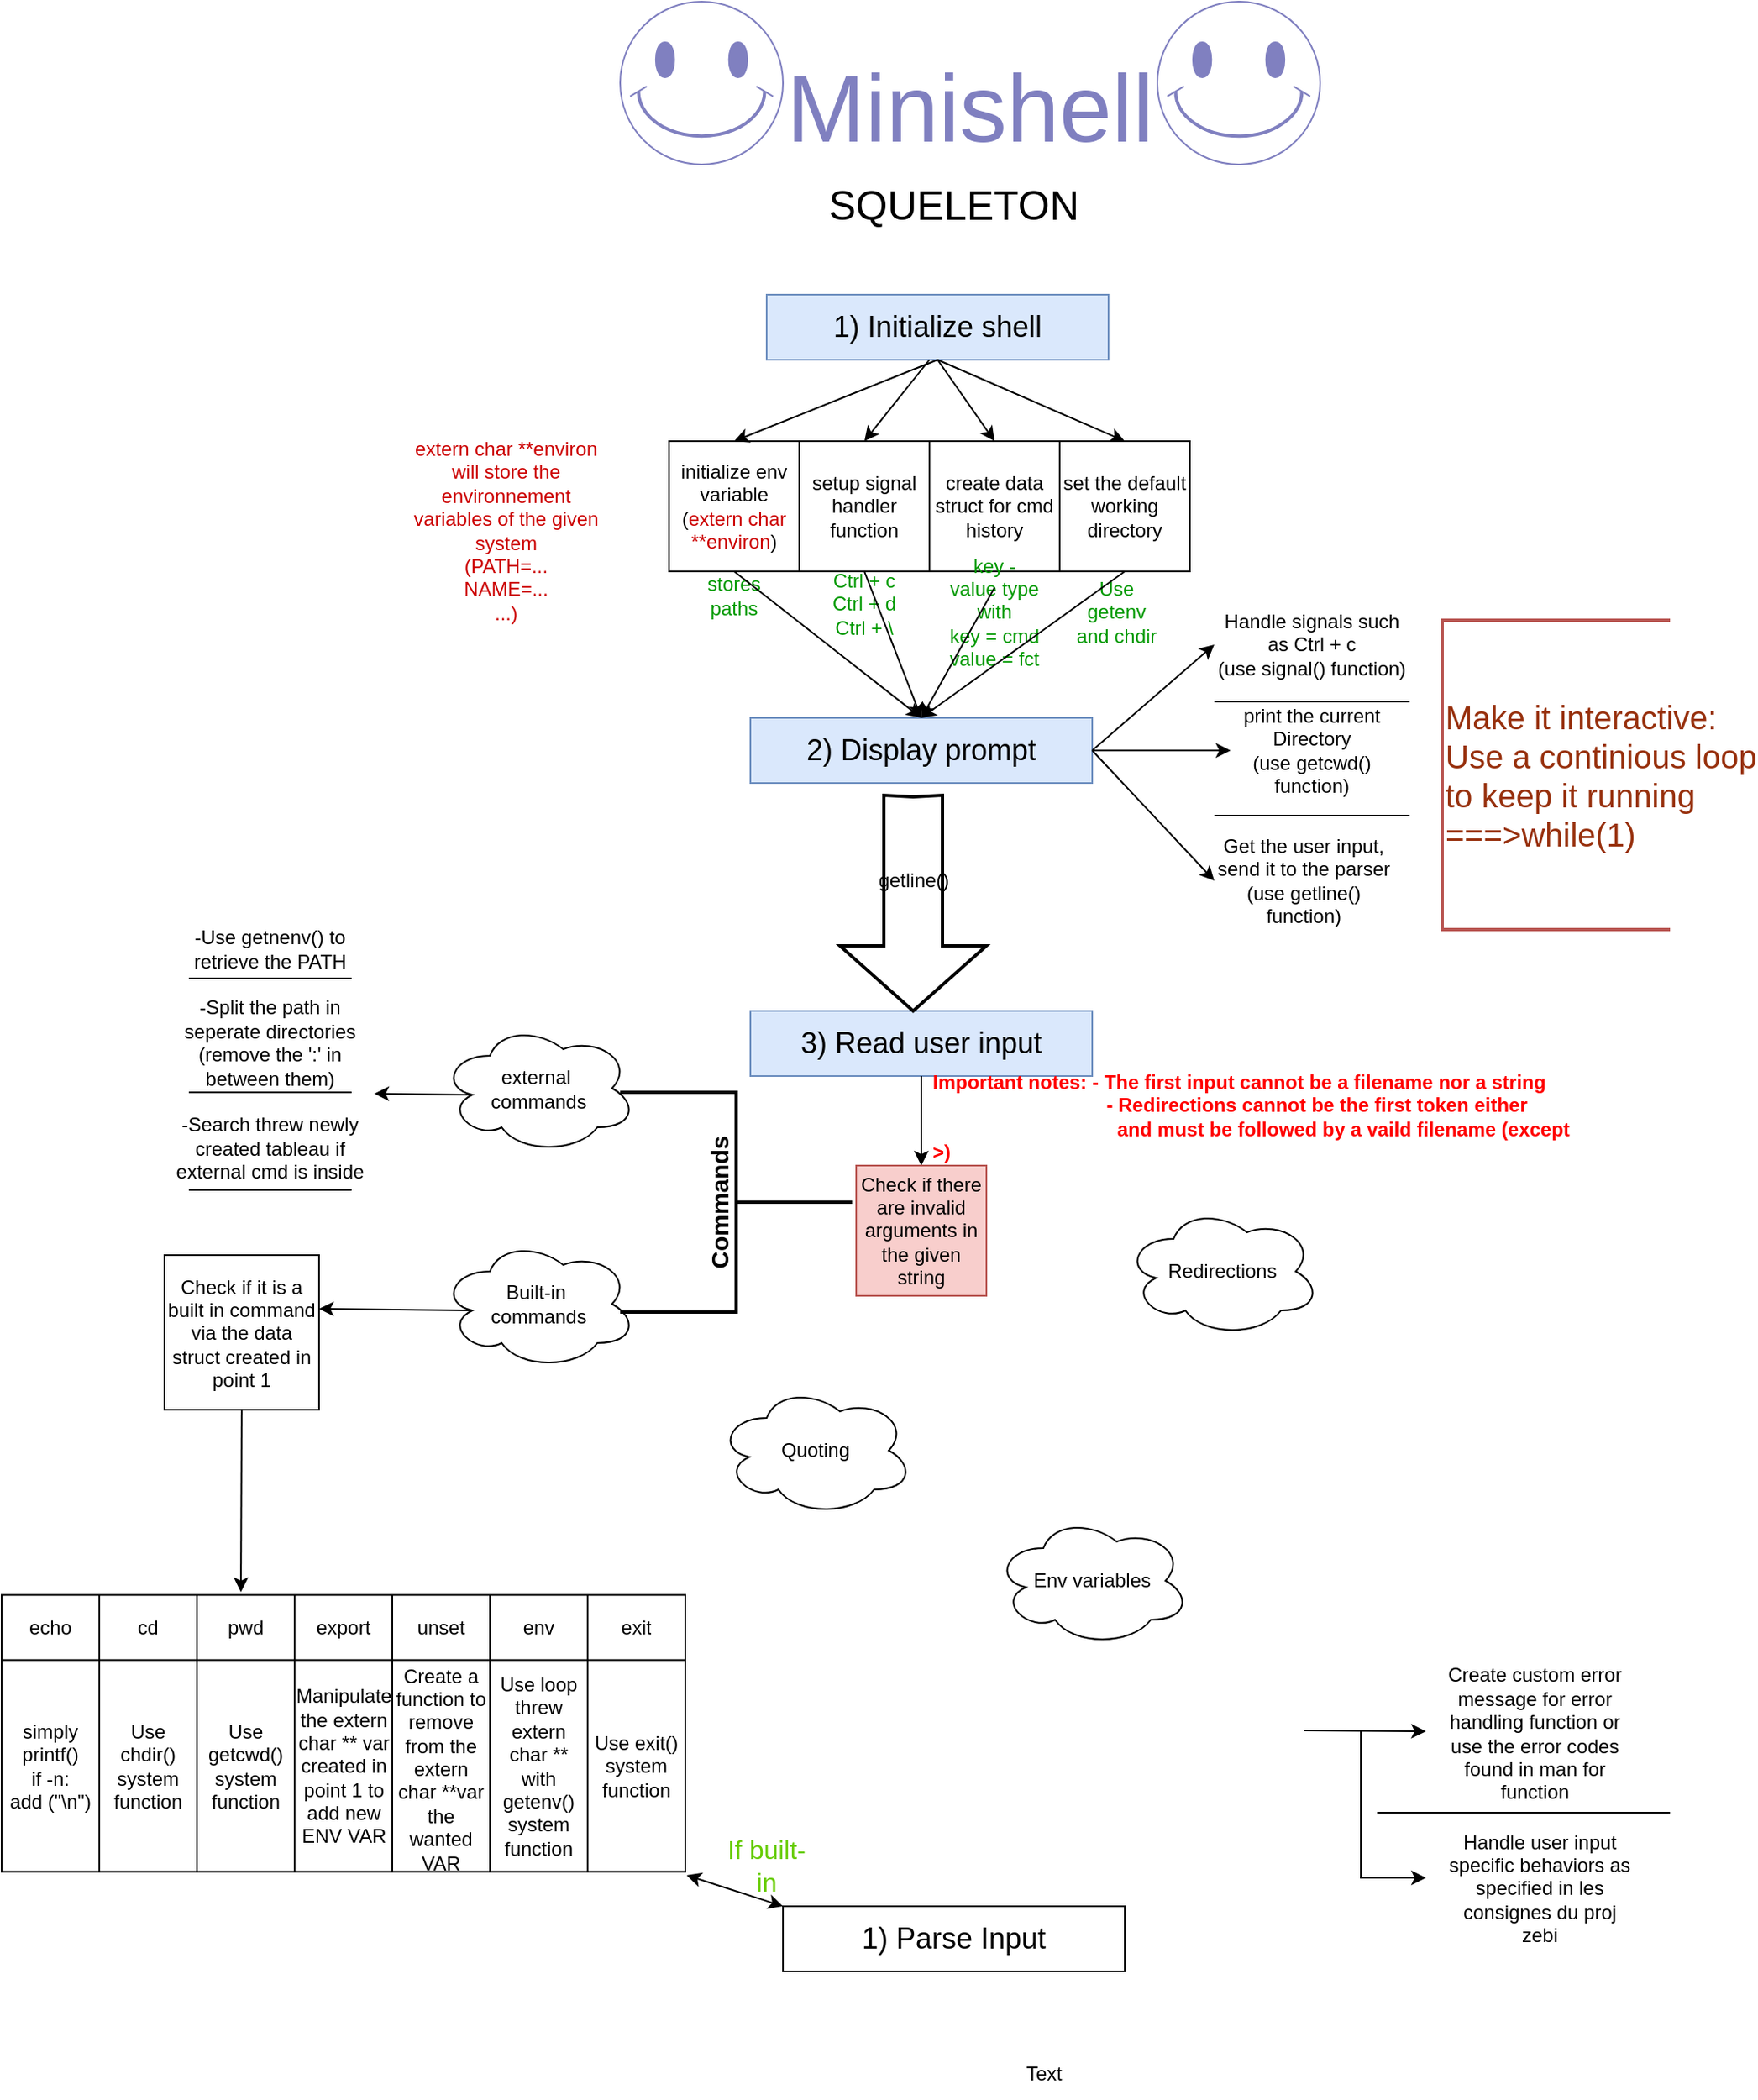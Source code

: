 <mxfile version="24.7.16">
  <diagram id="C5RBs43oDa-KdzZeNtuy" name="Page-1">
    <mxGraphModel dx="1699" dy="1942" grid="1" gridSize="10" guides="1" tooltips="1" connect="1" arrows="1" fold="1" page="1" pageScale="1" pageWidth="827" pageHeight="1169" math="0" shadow="0">
      <root>
        <mxCell id="WIyWlLk6GJQsqaUBKTNV-0" />
        <mxCell id="WIyWlLk6GJQsqaUBKTNV-1" parent="WIyWlLk6GJQsqaUBKTNV-0" />
        <mxCell id="U8_qWJmLySIo-0hsO4A5-7" value="Check if it is a built in command via the data struct created in point 1" style="whiteSpace=wrap;html=1;aspect=fixed;" vertex="1" parent="WIyWlLk6GJQsqaUBKTNV-1">
          <mxGeometry x="-130" y="670" width="95" height="95" as="geometry" />
        </mxCell>
        <mxCell id="bE_vDaXtN3nRqw1rFhPW-1" value="&lt;font style=&quot;font-size: 58px;&quot; color=&quot;#8080c0&quot;&gt;Minishell&lt;/font&gt;" style="text;html=1;align=center;verticalAlign=middle;whiteSpace=wrap;rounded=0;" parent="WIyWlLk6GJQsqaUBKTNV-1" vertex="1">
          <mxGeometry x="225" y="-60" width="280" height="50" as="geometry" />
        </mxCell>
        <mxCell id="bE_vDaXtN3nRqw1rFhPW-6" value="Text" style="text;html=1;align=center;verticalAlign=middle;resizable=0;points=[];autosize=1;strokeColor=none;fillColor=none;" parent="WIyWlLk6GJQsqaUBKTNV-1" vertex="1">
          <mxGeometry x="390" y="1158" width="40" height="30" as="geometry" />
        </mxCell>
        <mxCell id="bE_vDaXtN3nRqw1rFhPW-8" value="&lt;font style=&quot;font-size: 18px;&quot;&gt;2) Display prompt&lt;/font&gt;" style="rounded=0;whiteSpace=wrap;html=1;fillColor=#dae8fc;strokeColor=#6c8ebf;" parent="WIyWlLk6GJQsqaUBKTNV-1" vertex="1">
          <mxGeometry x="230" y="340" width="210" height="40" as="geometry" />
        </mxCell>
        <mxCell id="bE_vDaXtN3nRqw1rFhPW-13" value="&lt;font style=&quot;font-size: 18px;&quot;&gt;3) Read user input&lt;br&gt;&lt;/font&gt;" style="rounded=0;whiteSpace=wrap;html=1;fillColor=#dae8fc;strokeColor=#6c8ebf;" parent="WIyWlLk6GJQsqaUBKTNV-1" vertex="1">
          <mxGeometry x="230" y="520" width="210" height="40" as="geometry" />
        </mxCell>
        <mxCell id="bE_vDaXtN3nRqw1rFhPW-14" value="&lt;font style=&quot;font-size: 18px;&quot;&gt;1) Parse Input&lt;br&gt;&lt;/font&gt;" style="rounded=0;whiteSpace=wrap;html=1;" parent="WIyWlLk6GJQsqaUBKTNV-1" vertex="1">
          <mxGeometry x="250" y="1070" width="210" height="40" as="geometry" />
        </mxCell>
        <mxCell id="bE_vDaXtN3nRqw1rFhPW-49" value="" style="endArrow=classic;html=1;rounded=0;entryX=0;entryY=0.5;entryDx=0;entryDy=0;exitX=1;exitY=0.5;exitDx=0;exitDy=0;" parent="WIyWlLk6GJQsqaUBKTNV-1" source="bE_vDaXtN3nRqw1rFhPW-8" target="bE_vDaXtN3nRqw1rFhPW-50" edge="1">
          <mxGeometry width="50" height="50" relative="1" as="geometry">
            <mxPoint x="445" y="360" as="sourcePoint" />
            <mxPoint x="515" y="200" as="targetPoint" />
          </mxGeometry>
        </mxCell>
        <mxCell id="bE_vDaXtN3nRqw1rFhPW-50" value="&lt;div&gt;Handle signals such as Ctrl + c&lt;/div&gt;&lt;div&gt;(use signal() function)&lt;br&gt;&lt;/div&gt;" style="text;html=1;align=center;verticalAlign=middle;whiteSpace=wrap;rounded=0;" parent="WIyWlLk6GJQsqaUBKTNV-1" vertex="1">
          <mxGeometry x="515" y="270" width="120" height="50" as="geometry" />
        </mxCell>
        <mxCell id="bE_vDaXtN3nRqw1rFhPW-51" value="" style="endArrow=classic;html=1;rounded=0;exitX=1;exitY=0.5;exitDx=0;exitDy=0;" parent="WIyWlLk6GJQsqaUBKTNV-1" source="bE_vDaXtN3nRqw1rFhPW-8" target="bE_vDaXtN3nRqw1rFhPW-52" edge="1">
          <mxGeometry width="50" height="50" relative="1" as="geometry">
            <mxPoint x="485" y="270" as="sourcePoint" />
            <mxPoint x="535" y="240" as="targetPoint" />
          </mxGeometry>
        </mxCell>
        <mxCell id="bE_vDaXtN3nRqw1rFhPW-52" value="&lt;div&gt;print the current Directory&lt;/div&gt;&lt;div&gt;(use getcwd()&lt;/div&gt;&lt;div&gt;function)&lt;br&gt;&lt;/div&gt;" style="text;html=1;align=center;verticalAlign=middle;whiteSpace=wrap;rounded=0;" parent="WIyWlLk6GJQsqaUBKTNV-1" vertex="1">
          <mxGeometry x="525" y="332.5" width="100" height="55" as="geometry" />
        </mxCell>
        <mxCell id="bE_vDaXtN3nRqw1rFhPW-54" value="" style="endArrow=none;html=1;rounded=0;" parent="WIyWlLk6GJQsqaUBKTNV-1" edge="1">
          <mxGeometry width="50" height="50" relative="1" as="geometry">
            <mxPoint x="515" y="330" as="sourcePoint" />
            <mxPoint x="635" y="330" as="targetPoint" />
          </mxGeometry>
        </mxCell>
        <mxCell id="bE_vDaXtN3nRqw1rFhPW-55" value="" style="endArrow=classic;html=1;rounded=0;exitX=1;exitY=0.5;exitDx=0;exitDy=0;entryX=0;entryY=0.5;entryDx=0;entryDy=0;" parent="WIyWlLk6GJQsqaUBKTNV-1" source="bE_vDaXtN3nRqw1rFhPW-8" target="bE_vDaXtN3nRqw1rFhPW-56" edge="1">
          <mxGeometry width="50" height="50" relative="1" as="geometry">
            <mxPoint x="485" y="340" as="sourcePoint" />
            <mxPoint x="515" y="300" as="targetPoint" />
          </mxGeometry>
        </mxCell>
        <mxCell id="bE_vDaXtN3nRqw1rFhPW-56" value="&lt;div&gt;Get the user input, send it to the parser&lt;/div&gt;&lt;div&gt;(use getline()&lt;/div&gt;&lt;div&gt;function)&lt;br&gt;&lt;/div&gt;" style="text;html=1;align=center;verticalAlign=middle;whiteSpace=wrap;rounded=0;" parent="WIyWlLk6GJQsqaUBKTNV-1" vertex="1">
          <mxGeometry x="515" y="400" width="110" height="80" as="geometry" />
        </mxCell>
        <mxCell id="bE_vDaXtN3nRqw1rFhPW-57" value="" style="endArrow=none;html=1;rounded=0;" parent="WIyWlLk6GJQsqaUBKTNV-1" edge="1">
          <mxGeometry width="50" height="50" relative="1" as="geometry">
            <mxPoint x="515" y="400" as="sourcePoint" />
            <mxPoint x="635" y="400" as="targetPoint" />
          </mxGeometry>
        </mxCell>
        <mxCell id="bE_vDaXtN3nRqw1rFhPW-59" value="&lt;div&gt;&lt;font color=&quot;#97300d&quot; style=&quot;font-size: 20px;&quot;&gt;Make it interactive:&lt;/font&gt;&lt;/div&gt;&lt;div&gt;&lt;font color=&quot;#97300d&quot; style=&quot;font-size: 20px;&quot;&gt;Use a continious loop&lt;/font&gt;&lt;/div&gt;&lt;div&gt;&lt;font color=&quot;#97300d&quot; style=&quot;font-size: 20px;&quot;&gt;to keep it running&lt;/font&gt;&lt;/div&gt;&lt;div&gt;&lt;font color=&quot;#97300d&quot; style=&quot;font-size: 20px;&quot;&gt;===&amp;gt;while(1)&lt;br&gt;&lt;/font&gt;&lt;/div&gt;" style="strokeWidth=2;html=1;shape=mxgraph.flowchart.annotation_1;align=left;pointerEvents=1;fillColor=#f8cecc;strokeColor=#b85450;" parent="WIyWlLk6GJQsqaUBKTNV-1" vertex="1">
          <mxGeometry x="655" y="280" width="140" height="190" as="geometry" />
        </mxCell>
        <mxCell id="bE_vDaXtN3nRqw1rFhPW-60" value="" style="verticalLabelPosition=bottom;verticalAlign=top;html=1;strokeWidth=2;shape=mxgraph.arrows2.arrow;dy=0.6;dx=40;notch=1;direction=south;" parent="WIyWlLk6GJQsqaUBKTNV-1" vertex="1">
          <mxGeometry x="285" y="387.5" width="90" height="132.5" as="geometry" />
        </mxCell>
        <mxCell id="bE_vDaXtN3nRqw1rFhPW-61" value="getline()" style="text;html=1;align=center;verticalAlign=middle;whiteSpace=wrap;rounded=0;rotation=0;" parent="WIyWlLk6GJQsqaUBKTNV-1" vertex="1">
          <mxGeometry x="292.5" y="420" width="75" height="40" as="geometry" />
        </mxCell>
        <mxCell id="bE_vDaXtN3nRqw1rFhPW-62" value="&lt;font style=&quot;font-size: 18px;&quot;&gt;1) Initialize shell&lt;/font&gt;" style="rounded=0;whiteSpace=wrap;html=1;fillColor=#dae8fc;strokeColor=#6c8ebf;" parent="WIyWlLk6GJQsqaUBKTNV-1" vertex="1">
          <mxGeometry x="240" y="80" width="210" height="40" as="geometry" />
        </mxCell>
        <mxCell id="bE_vDaXtN3nRqw1rFhPW-111" value="setup signal handler function" style="whiteSpace=wrap;html=1;aspect=fixed;" parent="WIyWlLk6GJQsqaUBKTNV-1" vertex="1">
          <mxGeometry x="260" y="170" width="80" height="80" as="geometry" />
        </mxCell>
        <mxCell id="bE_vDaXtN3nRqw1rFhPW-112" value="&lt;div&gt;initialize env&lt;/div&gt;&lt;div&gt;variable &lt;br&gt;&lt;/div&gt;&lt;div&gt;(&lt;font color=&quot;#cc0000&quot;&gt;extern char **environ&lt;/font&gt;)&lt;br&gt;&lt;/div&gt;" style="whiteSpace=wrap;html=1;aspect=fixed;" parent="WIyWlLk6GJQsqaUBKTNV-1" vertex="1">
          <mxGeometry x="180" y="170" width="80" height="80" as="geometry" />
        </mxCell>
        <mxCell id="bE_vDaXtN3nRqw1rFhPW-113" value="create data struct for cmd history" style="whiteSpace=wrap;html=1;aspect=fixed;" parent="WIyWlLk6GJQsqaUBKTNV-1" vertex="1">
          <mxGeometry x="340" y="170" width="80" height="80" as="geometry" />
        </mxCell>
        <mxCell id="bE_vDaXtN3nRqw1rFhPW-114" value="set the default working directory" style="whiteSpace=wrap;html=1;aspect=fixed;" parent="WIyWlLk6GJQsqaUBKTNV-1" vertex="1">
          <mxGeometry x="420" y="170" width="80" height="80" as="geometry" />
        </mxCell>
        <mxCell id="bE_vDaXtN3nRqw1rFhPW-116" value="&lt;div&gt;&lt;font color=&quot;#009900&quot;&gt;Ctrl + c&lt;/font&gt;&lt;/div&gt;&lt;div&gt;&lt;font color=&quot;#009900&quot;&gt;Ctrl + d&lt;/font&gt;&lt;/div&gt;&lt;div&gt;&lt;font color=&quot;#009900&quot;&gt;Ctrl + \&lt;br&gt;&lt;/font&gt;&lt;/div&gt;" style="text;html=1;align=center;verticalAlign=middle;whiteSpace=wrap;rounded=0;" parent="WIyWlLk6GJQsqaUBKTNV-1" vertex="1">
          <mxGeometry x="270" y="250" width="60" height="40" as="geometry" />
        </mxCell>
        <mxCell id="bE_vDaXtN3nRqw1rFhPW-117" value="&lt;font color=&quot;#009900&quot;&gt;stores paths&lt;/font&gt;" style="text;html=1;align=center;verticalAlign=middle;whiteSpace=wrap;rounded=0;" parent="WIyWlLk6GJQsqaUBKTNV-1" vertex="1">
          <mxGeometry x="190" y="250" width="60" height="30" as="geometry" />
        </mxCell>
        <mxCell id="bE_vDaXtN3nRqw1rFhPW-119" value="&lt;div&gt;&lt;font color=&quot;#009900&quot;&gt;key - value type with &lt;br&gt;&lt;/font&gt;&lt;/div&gt;&lt;div&gt;&lt;font color=&quot;#009900&quot;&gt;key = cmd &lt;br&gt;&lt;/font&gt;&lt;/div&gt;&lt;div&gt;&lt;font color=&quot;#009900&quot;&gt;value = fct&lt;br&gt;&lt;/font&gt;&lt;/div&gt;" style="text;html=1;align=center;verticalAlign=middle;whiteSpace=wrap;rounded=0;" parent="WIyWlLk6GJQsqaUBKTNV-1" vertex="1">
          <mxGeometry x="350" y="260" width="60" height="30" as="geometry" />
        </mxCell>
        <mxCell id="bE_vDaXtN3nRqw1rFhPW-120" value="&lt;font color=&quot;#009900&quot;&gt;Use getenv and chdir&lt;/font&gt;" style="text;html=1;align=center;verticalAlign=middle;whiteSpace=wrap;rounded=0;" parent="WIyWlLk6GJQsqaUBKTNV-1" vertex="1">
          <mxGeometry x="425" y="260" width="60" height="30" as="geometry" />
        </mxCell>
        <mxCell id="bE_vDaXtN3nRqw1rFhPW-122" value="" style="endArrow=classic;html=1;rounded=0;exitX=0.5;exitY=1;exitDx=0;exitDy=0;entryX=0.5;entryY=0;entryDx=0;entryDy=0;" parent="WIyWlLk6GJQsqaUBKTNV-1" source="bE_vDaXtN3nRqw1rFhPW-62" target="bE_vDaXtN3nRqw1rFhPW-112" edge="1">
          <mxGeometry width="50" height="50" relative="1" as="geometry">
            <mxPoint x="220" y="170" as="sourcePoint" />
            <mxPoint x="270" y="150" as="targetPoint" />
          </mxGeometry>
        </mxCell>
        <mxCell id="bE_vDaXtN3nRqw1rFhPW-123" value="" style="endArrow=classic;html=1;rounded=0;exitX=0.5;exitY=1;exitDx=0;exitDy=0;entryX=0.5;entryY=0;entryDx=0;entryDy=0;" parent="WIyWlLk6GJQsqaUBKTNV-1" source="bE_vDaXtN3nRqw1rFhPW-62" target="bE_vDaXtN3nRqw1rFhPW-114" edge="1">
          <mxGeometry width="50" height="50" relative="1" as="geometry">
            <mxPoint x="377.5" y="130" as="sourcePoint" />
            <mxPoint x="252.5" y="180" as="targetPoint" />
          </mxGeometry>
        </mxCell>
        <mxCell id="bE_vDaXtN3nRqw1rFhPW-125" value="" style="endArrow=classic;html=1;rounded=0;entryX=0.5;entryY=0;entryDx=0;entryDy=0;" parent="WIyWlLk6GJQsqaUBKTNV-1" target="bE_vDaXtN3nRqw1rFhPW-113" edge="1">
          <mxGeometry width="50" height="50" relative="1" as="geometry">
            <mxPoint x="345" y="120" as="sourcePoint" />
            <mxPoint x="352.5" y="130" as="targetPoint" />
          </mxGeometry>
        </mxCell>
        <mxCell id="bE_vDaXtN3nRqw1rFhPW-126" value="" style="endArrow=classic;html=1;rounded=0;exitX=0.5;exitY=0;exitDx=0;exitDy=0;entryX=0.5;entryY=0;entryDx=0;entryDy=0;" parent="WIyWlLk6GJQsqaUBKTNV-1" source="bE_vDaXtN3nRqw1rFhPW-117" target="bE_vDaXtN3nRqw1rFhPW-8" edge="1">
          <mxGeometry width="50" height="50" relative="1" as="geometry">
            <mxPoint x="230" y="350" as="sourcePoint" />
            <mxPoint x="280" y="300" as="targetPoint" />
          </mxGeometry>
        </mxCell>
        <mxCell id="bE_vDaXtN3nRqw1rFhPW-127" value="" style="endArrow=classic;html=1;rounded=0;entryX=0.5;entryY=0;entryDx=0;entryDy=0;" parent="WIyWlLk6GJQsqaUBKTNV-1" target="bE_vDaXtN3nRqw1rFhPW-111" edge="1">
          <mxGeometry width="50" height="50" relative="1" as="geometry">
            <mxPoint x="340" y="120" as="sourcePoint" />
            <mxPoint x="345" y="130" as="targetPoint" />
          </mxGeometry>
        </mxCell>
        <mxCell id="bE_vDaXtN3nRqw1rFhPW-128" value="" style="endArrow=classic;html=1;rounded=0;exitX=0.5;exitY=0;exitDx=0;exitDy=0;entryX=0.5;entryY=0;entryDx=0;entryDy=0;" parent="WIyWlLk6GJQsqaUBKTNV-1" source="bE_vDaXtN3nRqw1rFhPW-116" target="bE_vDaXtN3nRqw1rFhPW-8" edge="1">
          <mxGeometry width="50" height="50" relative="1" as="geometry">
            <mxPoint x="360" y="332.5" as="sourcePoint" />
            <mxPoint x="410" y="282.5" as="targetPoint" />
          </mxGeometry>
        </mxCell>
        <mxCell id="bE_vDaXtN3nRqw1rFhPW-129" value="" style="endArrow=classic;html=1;rounded=0;exitX=0.5;exitY=1;exitDx=0;exitDy=0;entryX=0.5;entryY=0;entryDx=0;entryDy=0;" parent="WIyWlLk6GJQsqaUBKTNV-1" source="bE_vDaXtN3nRqw1rFhPW-114" target="bE_vDaXtN3nRqw1rFhPW-8" edge="1">
          <mxGeometry width="50" height="50" relative="1" as="geometry">
            <mxPoint x="370" y="330" as="sourcePoint" />
            <mxPoint x="420" y="280" as="targetPoint" />
          </mxGeometry>
        </mxCell>
        <mxCell id="bE_vDaXtN3nRqw1rFhPW-130" value="" style="endArrow=classic;html=1;rounded=0;exitX=0.5;exitY=0;exitDx=0;exitDy=0;entryX=0.5;entryY=0;entryDx=0;entryDy=0;" parent="WIyWlLk6GJQsqaUBKTNV-1" source="bE_vDaXtN3nRqw1rFhPW-119" target="bE_vDaXtN3nRqw1rFhPW-8" edge="1">
          <mxGeometry width="50" height="50" relative="1" as="geometry">
            <mxPoint x="180" y="360" as="sourcePoint" />
            <mxPoint x="230" y="310" as="targetPoint" />
          </mxGeometry>
        </mxCell>
        <mxCell id="bE_vDaXtN3nRqw1rFhPW-133" value="" style="endArrow=classic;html=1;rounded=0;" parent="WIyWlLk6GJQsqaUBKTNV-1" edge="1">
          <mxGeometry width="50" height="50" relative="1" as="geometry">
            <mxPoint x="570" y="962" as="sourcePoint" />
            <mxPoint x="645" y="962.5" as="targetPoint" />
          </mxGeometry>
        </mxCell>
        <mxCell id="bE_vDaXtN3nRqw1rFhPW-136" value="" style="endArrow=classic;html=1;rounded=0;" parent="WIyWlLk6GJQsqaUBKTNV-1" edge="1">
          <mxGeometry width="50" height="50" relative="1" as="geometry">
            <mxPoint x="605" y="962.5" as="sourcePoint" />
            <mxPoint x="645" y="1052.5" as="targetPoint" />
            <Array as="points">
              <mxPoint x="605" y="1052.5" />
            </Array>
          </mxGeometry>
        </mxCell>
        <mxCell id="bE_vDaXtN3nRqw1rFhPW-137" value="Handle user input specific behaviors as specified in les consignes du proj zebi" style="text;html=1;align=center;verticalAlign=middle;whiteSpace=wrap;rounded=0;" parent="WIyWlLk6GJQsqaUBKTNV-1" vertex="1">
          <mxGeometry x="655" y="1023.75" width="120" height="70" as="geometry" />
        </mxCell>
        <mxCell id="bE_vDaXtN3nRqw1rFhPW-138" value="" style="endArrow=none;html=1;rounded=0;" parent="WIyWlLk6GJQsqaUBKTNV-1" edge="1">
          <mxGeometry width="50" height="50" relative="1" as="geometry">
            <mxPoint x="615" y="1012.5" as="sourcePoint" />
            <mxPoint x="795" y="1012.5" as="targetPoint" />
          </mxGeometry>
        </mxCell>
        <mxCell id="bE_vDaXtN3nRqw1rFhPW-141" value="Create custom error message for error handling function or use the error codes found in man for function" style="text;html=1;align=center;verticalAlign=middle;whiteSpace=wrap;rounded=0;" parent="WIyWlLk6GJQsqaUBKTNV-1" vertex="1">
          <mxGeometry x="652" y="930" width="120" height="67.5" as="geometry" />
        </mxCell>
        <mxCell id="bE_vDaXtN3nRqw1rFhPW-143" value="&lt;div&gt;&lt;font color=&quot;#cc0000&quot;&gt;extern char **environ will store the environnement variables of the given system&lt;/font&gt;&lt;/div&gt;&lt;div&gt;&lt;font color=&quot;#cc0000&quot;&gt;(PATH=...&lt;/font&gt;&lt;/div&gt;&lt;div&gt;&lt;font color=&quot;#cc0000&quot;&gt;NAME=...&lt;/font&gt;&lt;/div&gt;&lt;div&gt;&lt;font color=&quot;#cc0000&quot;&gt;...)&lt;br&gt;&lt;/font&gt;&lt;/div&gt;" style="text;html=1;align=center;verticalAlign=middle;whiteSpace=wrap;rounded=0;" parent="WIyWlLk6GJQsqaUBKTNV-1" vertex="1">
          <mxGeometry x="20" y="160" width="120" height="130" as="geometry" />
        </mxCell>
        <mxCell id="bE_vDaXtN3nRqw1rFhPW-146" value="&lt;font style=&quot;font-size: 25px;&quot;&gt;SQUELETON&lt;/font&gt;" style="text;html=1;align=center;verticalAlign=middle;whiteSpace=wrap;rounded=0;rotation=0;" parent="WIyWlLk6GJQsqaUBKTNV-1" vertex="1">
          <mxGeometry x="210" width="290" height="47.5" as="geometry" />
        </mxCell>
        <mxCell id="U8_qWJmLySIo-0hsO4A5-0" value="&lt;div&gt;Built-in&amp;nbsp;&lt;/div&gt;&lt;div&gt;commands&lt;/div&gt;" style="ellipse;shape=cloud;whiteSpace=wrap;html=1;" vertex="1" parent="WIyWlLk6GJQsqaUBKTNV-1">
          <mxGeometry x="40" y="660" width="120" height="80" as="geometry" />
        </mxCell>
        <mxCell id="U8_qWJmLySIo-0hsO4A5-24" value="" style="shape=table;startSize=0;container=1;collapsible=0;childLayout=tableLayout;" vertex="1" parent="WIyWlLk6GJQsqaUBKTNV-1">
          <mxGeometry x="-230" y="878.75" width="420" height="170" as="geometry" />
        </mxCell>
        <mxCell id="U8_qWJmLySIo-0hsO4A5-25" value="" style="shape=tableRow;horizontal=0;startSize=0;swimlaneHead=0;swimlaneBody=0;strokeColor=inherit;top=0;left=0;bottom=0;right=0;collapsible=0;dropTarget=0;fillColor=none;points=[[0,0.5],[1,0.5]];portConstraint=eastwest;" vertex="1" parent="U8_qWJmLySIo-0hsO4A5-24">
          <mxGeometry width="420" height="40" as="geometry" />
        </mxCell>
        <mxCell id="U8_qWJmLySIo-0hsO4A5-26" value="echo" style="shape=partialRectangle;html=1;whiteSpace=wrap;connectable=0;strokeColor=inherit;overflow=hidden;fillColor=none;top=0;left=0;bottom=0;right=0;pointerEvents=1;" vertex="1" parent="U8_qWJmLySIo-0hsO4A5-25">
          <mxGeometry width="60" height="40" as="geometry">
            <mxRectangle width="60" height="40" as="alternateBounds" />
          </mxGeometry>
        </mxCell>
        <mxCell id="U8_qWJmLySIo-0hsO4A5-27" value="cd" style="shape=partialRectangle;html=1;whiteSpace=wrap;connectable=0;strokeColor=inherit;overflow=hidden;fillColor=none;top=0;left=0;bottom=0;right=0;pointerEvents=1;" vertex="1" parent="U8_qWJmLySIo-0hsO4A5-25">
          <mxGeometry x="60" width="60" height="40" as="geometry">
            <mxRectangle width="60" height="40" as="alternateBounds" />
          </mxGeometry>
        </mxCell>
        <mxCell id="U8_qWJmLySIo-0hsO4A5-28" value="pwd" style="shape=partialRectangle;html=1;whiteSpace=wrap;connectable=0;strokeColor=inherit;overflow=hidden;fillColor=none;top=0;left=0;bottom=0;right=0;pointerEvents=1;" vertex="1" parent="U8_qWJmLySIo-0hsO4A5-25">
          <mxGeometry x="120" width="60" height="40" as="geometry">
            <mxRectangle width="60" height="40" as="alternateBounds" />
          </mxGeometry>
        </mxCell>
        <mxCell id="U8_qWJmLySIo-0hsO4A5-29" value="export" style="shape=partialRectangle;html=1;whiteSpace=wrap;connectable=0;strokeColor=inherit;overflow=hidden;fillColor=none;top=0;left=0;bottom=0;right=0;pointerEvents=1;" vertex="1" parent="U8_qWJmLySIo-0hsO4A5-25">
          <mxGeometry x="180" width="60" height="40" as="geometry">
            <mxRectangle width="60" height="40" as="alternateBounds" />
          </mxGeometry>
        </mxCell>
        <mxCell id="U8_qWJmLySIo-0hsO4A5-30" value="unset" style="shape=partialRectangle;html=1;whiteSpace=wrap;connectable=0;strokeColor=inherit;overflow=hidden;fillColor=none;top=0;left=0;bottom=0;right=0;pointerEvents=1;" vertex="1" parent="U8_qWJmLySIo-0hsO4A5-25">
          <mxGeometry x="240" width="60" height="40" as="geometry">
            <mxRectangle width="60" height="40" as="alternateBounds" />
          </mxGeometry>
        </mxCell>
        <mxCell id="U8_qWJmLySIo-0hsO4A5-31" value="env" style="shape=partialRectangle;html=1;whiteSpace=wrap;connectable=0;strokeColor=inherit;overflow=hidden;fillColor=none;top=0;left=0;bottom=0;right=0;pointerEvents=1;" vertex="1" parent="U8_qWJmLySIo-0hsO4A5-25">
          <mxGeometry x="300" width="60" height="40" as="geometry">
            <mxRectangle width="60" height="40" as="alternateBounds" />
          </mxGeometry>
        </mxCell>
        <mxCell id="U8_qWJmLySIo-0hsO4A5-32" value="exit" style="shape=partialRectangle;html=1;whiteSpace=wrap;connectable=0;strokeColor=inherit;overflow=hidden;fillColor=none;top=0;left=0;bottom=0;right=0;pointerEvents=1;" vertex="1" parent="U8_qWJmLySIo-0hsO4A5-25">
          <mxGeometry x="360" width="60" height="40" as="geometry">
            <mxRectangle width="60" height="40" as="alternateBounds" />
          </mxGeometry>
        </mxCell>
        <mxCell id="U8_qWJmLySIo-0hsO4A5-33" value="" style="shape=tableRow;horizontal=0;startSize=0;swimlaneHead=0;swimlaneBody=0;strokeColor=inherit;top=0;left=0;bottom=0;right=0;collapsible=0;dropTarget=0;fillColor=none;points=[[0,0.5],[1,0.5]];portConstraint=eastwest;" vertex="1" parent="U8_qWJmLySIo-0hsO4A5-24">
          <mxGeometry y="40" width="420" height="130" as="geometry" />
        </mxCell>
        <mxCell id="U8_qWJmLySIo-0hsO4A5-34" value="&lt;div align=&quot;center&quot;&gt;simply printf()&lt;/div&gt;&lt;div align=&quot;center&quot;&gt;if -n:&lt;/div&gt;&lt;div align=&quot;center&quot;&gt;add (&quot;\n&quot;)&lt;br&gt;&lt;/div&gt;" style="shape=partialRectangle;html=1;whiteSpace=wrap;connectable=0;strokeColor=inherit;overflow=hidden;fillColor=none;top=0;left=0;bottom=0;right=0;pointerEvents=1;" vertex="1" parent="U8_qWJmLySIo-0hsO4A5-33">
          <mxGeometry width="60" height="130" as="geometry">
            <mxRectangle width="60" height="130" as="alternateBounds" />
          </mxGeometry>
        </mxCell>
        <mxCell id="U8_qWJmLySIo-0hsO4A5-35" value="Use chdir() system function" style="shape=partialRectangle;html=1;whiteSpace=wrap;connectable=0;strokeColor=inherit;overflow=hidden;fillColor=none;top=0;left=0;bottom=0;right=0;pointerEvents=1;" vertex="1" parent="U8_qWJmLySIo-0hsO4A5-33">
          <mxGeometry x="60" width="60" height="130" as="geometry">
            <mxRectangle width="60" height="130" as="alternateBounds" />
          </mxGeometry>
        </mxCell>
        <mxCell id="U8_qWJmLySIo-0hsO4A5-36" value="Use getcwd() system function" style="shape=partialRectangle;html=1;whiteSpace=wrap;connectable=0;strokeColor=inherit;overflow=hidden;fillColor=none;top=0;left=0;bottom=0;right=0;pointerEvents=1;" vertex="1" parent="U8_qWJmLySIo-0hsO4A5-33">
          <mxGeometry x="120" width="60" height="130" as="geometry">
            <mxRectangle width="60" height="130" as="alternateBounds" />
          </mxGeometry>
        </mxCell>
        <mxCell id="U8_qWJmLySIo-0hsO4A5-37" value="Manipulate the extern char ** var created in point 1 to add new ENV VAR " style="shape=partialRectangle;html=1;whiteSpace=wrap;connectable=0;strokeColor=inherit;overflow=hidden;fillColor=none;top=0;left=0;bottom=0;right=0;pointerEvents=1;" vertex="1" parent="U8_qWJmLySIo-0hsO4A5-33">
          <mxGeometry x="180" width="60" height="130" as="geometry">
            <mxRectangle width="60" height="130" as="alternateBounds" />
          </mxGeometry>
        </mxCell>
        <mxCell id="U8_qWJmLySIo-0hsO4A5-38" value="Create a function to remove from the extern char **var the wanted VAR" style="shape=partialRectangle;html=1;whiteSpace=wrap;connectable=0;strokeColor=inherit;overflow=hidden;fillColor=none;top=0;left=0;bottom=0;right=0;pointerEvents=1;" vertex="1" parent="U8_qWJmLySIo-0hsO4A5-33">
          <mxGeometry x="240" width="60" height="130" as="geometry">
            <mxRectangle width="60" height="130" as="alternateBounds" />
          </mxGeometry>
        </mxCell>
        <mxCell id="U8_qWJmLySIo-0hsO4A5-39" value="Use loop threw extern char ** with getenv() system function" style="shape=partialRectangle;html=1;whiteSpace=wrap;connectable=0;strokeColor=inherit;overflow=hidden;fillColor=none;top=0;left=0;bottom=0;right=0;pointerEvents=1;" vertex="1" parent="U8_qWJmLySIo-0hsO4A5-33">
          <mxGeometry x="300" width="60" height="130" as="geometry">
            <mxRectangle width="60" height="130" as="alternateBounds" />
          </mxGeometry>
        </mxCell>
        <mxCell id="U8_qWJmLySIo-0hsO4A5-40" value="Use exit() system function" style="shape=partialRectangle;html=1;whiteSpace=wrap;connectable=0;strokeColor=inherit;overflow=hidden;fillColor=none;top=0;left=0;bottom=0;right=0;pointerEvents=1;" vertex="1" parent="U8_qWJmLySIo-0hsO4A5-33">
          <mxGeometry x="360" width="60" height="130" as="geometry">
            <mxRectangle width="60" height="130" as="alternateBounds" />
          </mxGeometry>
        </mxCell>
        <mxCell id="U8_qWJmLySIo-0hsO4A5-42" value="" style="verticalLabelPosition=bottom;verticalAlign=top;html=1;shape=mxgraph.basic.smiley;strokeColor=#8080C0;" vertex="1" parent="WIyWlLk6GJQsqaUBKTNV-1">
          <mxGeometry x="480" y="-100" width="100" height="100" as="geometry" />
        </mxCell>
        <mxCell id="U8_qWJmLySIo-0hsO4A5-43" value="" style="verticalLabelPosition=bottom;verticalAlign=top;html=1;shape=mxgraph.basic.smiley;strokeColor=#8080C0;" vertex="1" parent="WIyWlLk6GJQsqaUBKTNV-1">
          <mxGeometry x="150" y="-100" width="100" height="100" as="geometry" />
        </mxCell>
        <mxCell id="U8_qWJmLySIo-0hsO4A5-45" value="" style="endArrow=classic;html=1;rounded=0;exitX=0.5;exitY=1;exitDx=0;exitDy=0;entryX=0.5;entryY=0;entryDx=0;entryDy=0;" edge="1" parent="WIyWlLk6GJQsqaUBKTNV-1" source="bE_vDaXtN3nRqw1rFhPW-13">
          <mxGeometry width="50" height="50" relative="1" as="geometry">
            <mxPoint x="420" y="615" as="sourcePoint" />
            <mxPoint x="335" y="615" as="targetPoint" />
          </mxGeometry>
        </mxCell>
        <mxCell id="U8_qWJmLySIo-0hsO4A5-46" value="Check if there are invalid arguments in the given string" style="whiteSpace=wrap;html=1;aspect=fixed;fillColor=#f8cecc;strokeColor=#b85450;" vertex="1" parent="WIyWlLk6GJQsqaUBKTNV-1">
          <mxGeometry x="295" y="615" width="80" height="80" as="geometry" />
        </mxCell>
        <mxCell id="U8_qWJmLySIo-0hsO4A5-49" value="&lt;div&gt;external&amp;nbsp;&lt;/div&gt;&lt;div&gt;commands&lt;/div&gt;" style="ellipse;shape=cloud;whiteSpace=wrap;html=1;" vertex="1" parent="WIyWlLk6GJQsqaUBKTNV-1">
          <mxGeometry x="40" y="527.5" width="120" height="80" as="geometry" />
        </mxCell>
        <mxCell id="U8_qWJmLySIo-0hsO4A5-50" value="" style="endArrow=classic;html=1;rounded=0;exitX=0.5;exitY=1;exitDx=0;exitDy=0;entryX=0.35;entryY=-0.044;entryDx=0;entryDy=0;entryPerimeter=0;" edge="1" parent="WIyWlLk6GJQsqaUBKTNV-1" source="U8_qWJmLySIo-0hsO4A5-7" target="U8_qWJmLySIo-0hsO4A5-25">
          <mxGeometry width="50" height="50" relative="1" as="geometry">
            <mxPoint x="-140" y="635" as="sourcePoint" />
            <mxPoint x="-80" y="880" as="targetPoint" />
          </mxGeometry>
        </mxCell>
        <mxCell id="U8_qWJmLySIo-0hsO4A5-51" value="&lt;font color=&quot;#66cc00&quot; style=&quot;font-size: 16px;&quot;&gt;If built-in&lt;/font&gt;" style="text;html=1;align=center;verticalAlign=middle;whiteSpace=wrap;rounded=0;" vertex="1" parent="WIyWlLk6GJQsqaUBKTNV-1">
          <mxGeometry x="210" y="1030" width="60" height="30" as="geometry" />
        </mxCell>
        <mxCell id="U8_qWJmLySIo-0hsO4A5-53" value="" style="strokeWidth=2;html=1;shape=mxgraph.flowchart.annotation_2;align=left;labelPosition=right;pointerEvents=1;direction=west;" vertex="1" parent="WIyWlLk6GJQsqaUBKTNV-1">
          <mxGeometry x="150" y="570" width="142.5" height="135" as="geometry" />
        </mxCell>
        <mxCell id="U8_qWJmLySIo-0hsO4A5-54" value="" style="endArrow=classic;startArrow=classic;html=1;rounded=0;entryX=0;entryY=0;entryDx=0;entryDy=0;exitX=1.002;exitY=1.017;exitDx=0;exitDy=0;exitPerimeter=0;" edge="1" parent="WIyWlLk6GJQsqaUBKTNV-1" source="U8_qWJmLySIo-0hsO4A5-33" target="bE_vDaXtN3nRqw1rFhPW-14">
          <mxGeometry width="50" height="50" relative="1" as="geometry">
            <mxPoint x="185" y="1083.75" as="sourcePoint" />
            <mxPoint x="235" y="1033.75" as="targetPoint" />
          </mxGeometry>
        </mxCell>
        <mxCell id="U8_qWJmLySIo-0hsO4A5-55" value="" style="endArrow=classic;html=1;rounded=0;exitX=0.16;exitY=0.55;exitDx=0;exitDy=0;exitPerimeter=0;entryX=1;entryY=0.347;entryDx=0;entryDy=0;entryPerimeter=0;" edge="1" parent="WIyWlLk6GJQsqaUBKTNV-1" source="U8_qWJmLySIo-0hsO4A5-0" target="U8_qWJmLySIo-0hsO4A5-7">
          <mxGeometry width="50" height="50" relative="1" as="geometry">
            <mxPoint x="-20" y="725" as="sourcePoint" />
            <mxPoint x="30" y="675" as="targetPoint" />
          </mxGeometry>
        </mxCell>
        <mxCell id="U8_qWJmLySIo-0hsO4A5-56" value="&lt;b&gt;&lt;font style=&quot;font-size: 15px;&quot;&gt;Commands&lt;/font&gt;&lt;/b&gt;" style="text;html=1;align=center;verticalAlign=middle;whiteSpace=wrap;rounded=0;rotation=270;" vertex="1" parent="WIyWlLk6GJQsqaUBKTNV-1">
          <mxGeometry x="180" y="622.5" width="60" height="30" as="geometry" />
        </mxCell>
        <mxCell id="U8_qWJmLySIo-0hsO4A5-57" value="&lt;div align=&quot;left&quot;&gt;&lt;font color=&quot;#ff0000&quot;&gt;&lt;b&gt;Important notes: - The first input cannot be a filename nor a string&lt;/b&gt;&lt;/font&gt;&lt;/div&gt;&lt;div align=&quot;left&quot;&gt;&lt;font color=&quot;#ff0000&quot;&gt;&lt;b&gt;&lt;span style=&quot;white-space: pre;&quot;&gt;&#x9;&lt;/span&gt;&lt;span style=&quot;white-space: pre;&quot;&gt;&#x9;&lt;/span&gt;&lt;span style=&quot;white-space: pre;&quot;&gt;&#x9;&lt;/span&gt;&lt;span style=&quot;white-space: pre;&quot;&gt;&#x9;&lt;/span&gt;- Redirections cannot be the first token either &lt;span style=&quot;white-space: pre;&quot;&gt;&#x9;&lt;/span&gt;&lt;span style=&quot;white-space: pre;&quot;&gt;&#x9;&lt;/span&gt;&lt;span style=&quot;white-space: pre;&quot;&gt;&#x9;&lt;/span&gt;&lt;span style=&quot;white-space: pre;&quot;&gt;&#x9;&lt;/span&gt;&amp;nbsp; and must be followed by a vaild filename (except &amp;gt;)&lt;br&gt;&lt;/b&gt;&lt;/font&gt;&lt;/div&gt;" style="text;html=1;align=left;verticalAlign=middle;whiteSpace=wrap;rounded=0;" vertex="1" parent="WIyWlLk6GJQsqaUBKTNV-1">
          <mxGeometry x="340" y="560" width="400" height="50" as="geometry" />
        </mxCell>
        <mxCell id="U8_qWJmLySIo-0hsO4A5-58" value="&lt;div&gt;-Use getnenv() to retrieve the PATH&lt;/div&gt;&lt;div&gt;&lt;br&gt;&lt;/div&gt;&lt;div&gt;-Split the path in seperate directories (remove the &#39;:&#39; in between them)&lt;/div&gt;&lt;div&gt;&lt;br&gt;&lt;/div&gt;&lt;div&gt;-Search threw newly created tableau if external cmd is inside&lt;br&gt;&lt;/div&gt;&lt;div&gt;&lt;br&gt;&lt;/div&gt;" style="text;html=1;align=center;verticalAlign=middle;whiteSpace=wrap;rounded=0;" vertex="1" parent="WIyWlLk6GJQsqaUBKTNV-1">
          <mxGeometry x="-130" y="460" width="130" height="187.5" as="geometry" />
        </mxCell>
        <mxCell id="U8_qWJmLySIo-0hsO4A5-59" value="" style="endArrow=classic;html=1;rounded=0;exitX=0.16;exitY=0.55;exitDx=0;exitDy=0;exitPerimeter=0;entryX=0.992;entryY=0.591;entryDx=0;entryDy=0;entryPerimeter=0;" edge="1" parent="WIyWlLk6GJQsqaUBKTNV-1" source="U8_qWJmLySIo-0hsO4A5-49" target="U8_qWJmLySIo-0hsO4A5-58">
          <mxGeometry width="50" height="50" relative="1" as="geometry">
            <mxPoint x="30" y="530" as="sourcePoint" />
            <mxPoint x="80" y="480" as="targetPoint" />
          </mxGeometry>
        </mxCell>
        <mxCell id="U8_qWJmLySIo-0hsO4A5-62" value="" style="endArrow=none;html=1;rounded=0;" edge="1" parent="WIyWlLk6GJQsqaUBKTNV-1">
          <mxGeometry width="50" height="50" relative="1" as="geometry">
            <mxPoint x="-115" y="500" as="sourcePoint" />
            <mxPoint x="-15" y="500" as="targetPoint" />
            <Array as="points">
              <mxPoint x="-35" y="500" />
            </Array>
          </mxGeometry>
        </mxCell>
        <mxCell id="U8_qWJmLySIo-0hsO4A5-65" value="" style="endArrow=none;html=1;rounded=0;" edge="1" parent="WIyWlLk6GJQsqaUBKTNV-1">
          <mxGeometry width="50" height="50" relative="1" as="geometry">
            <mxPoint x="-115" y="570" as="sourcePoint" />
            <mxPoint x="-15" y="570" as="targetPoint" />
          </mxGeometry>
        </mxCell>
        <mxCell id="U8_qWJmLySIo-0hsO4A5-66" value="" style="endArrow=none;html=1;rounded=0;" edge="1" parent="WIyWlLk6GJQsqaUBKTNV-1">
          <mxGeometry width="50" height="50" relative="1" as="geometry">
            <mxPoint x="-115" y="630" as="sourcePoint" />
            <mxPoint x="-15" y="630" as="targetPoint" />
          </mxGeometry>
        </mxCell>
        <mxCell id="U8_qWJmLySIo-0hsO4A5-67" value="Redirections" style="ellipse;shape=cloud;whiteSpace=wrap;html=1;" vertex="1" parent="WIyWlLk6GJQsqaUBKTNV-1">
          <mxGeometry x="460" y="640" width="120" height="80" as="geometry" />
        </mxCell>
        <mxCell id="U8_qWJmLySIo-0hsO4A5-68" value="Env variables" style="ellipse;shape=cloud;whiteSpace=wrap;html=1;" vertex="1" parent="WIyWlLk6GJQsqaUBKTNV-1">
          <mxGeometry x="380" y="830" width="120" height="80" as="geometry" />
        </mxCell>
        <mxCell id="U8_qWJmLySIo-0hsO4A5-69" value="Quoting" style="ellipse;shape=cloud;whiteSpace=wrap;html=1;" vertex="1" parent="WIyWlLk6GJQsqaUBKTNV-1">
          <mxGeometry x="210" y="750" width="120" height="80" as="geometry" />
        </mxCell>
      </root>
    </mxGraphModel>
  </diagram>
</mxfile>
